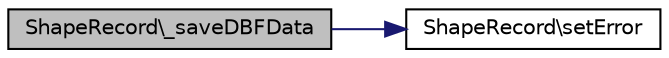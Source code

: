 digraph G
{
  edge [fontname="Helvetica",fontsize="10",labelfontname="Helvetica",labelfontsize="10"];
  node [fontname="Helvetica",fontsize="10",shape=record];
  rankdir="LR";
  Node1 [label="ShapeRecord\\_saveDBFData",height=0.2,width=0.4,color="black", fillcolor="grey75", style="filled" fontcolor="black"];
  Node1 -> Node2 [color="midnightblue",fontsize="10",style="solid",fontname="Helvetica"];
  Node2 [label="ShapeRecord\\setError",height=0.2,width=0.4,color="black", fillcolor="white", style="filled",URL="$classShapeRecord.html#a09c8440f473a2d02fd3d0d8004cfc7e7"];
}
